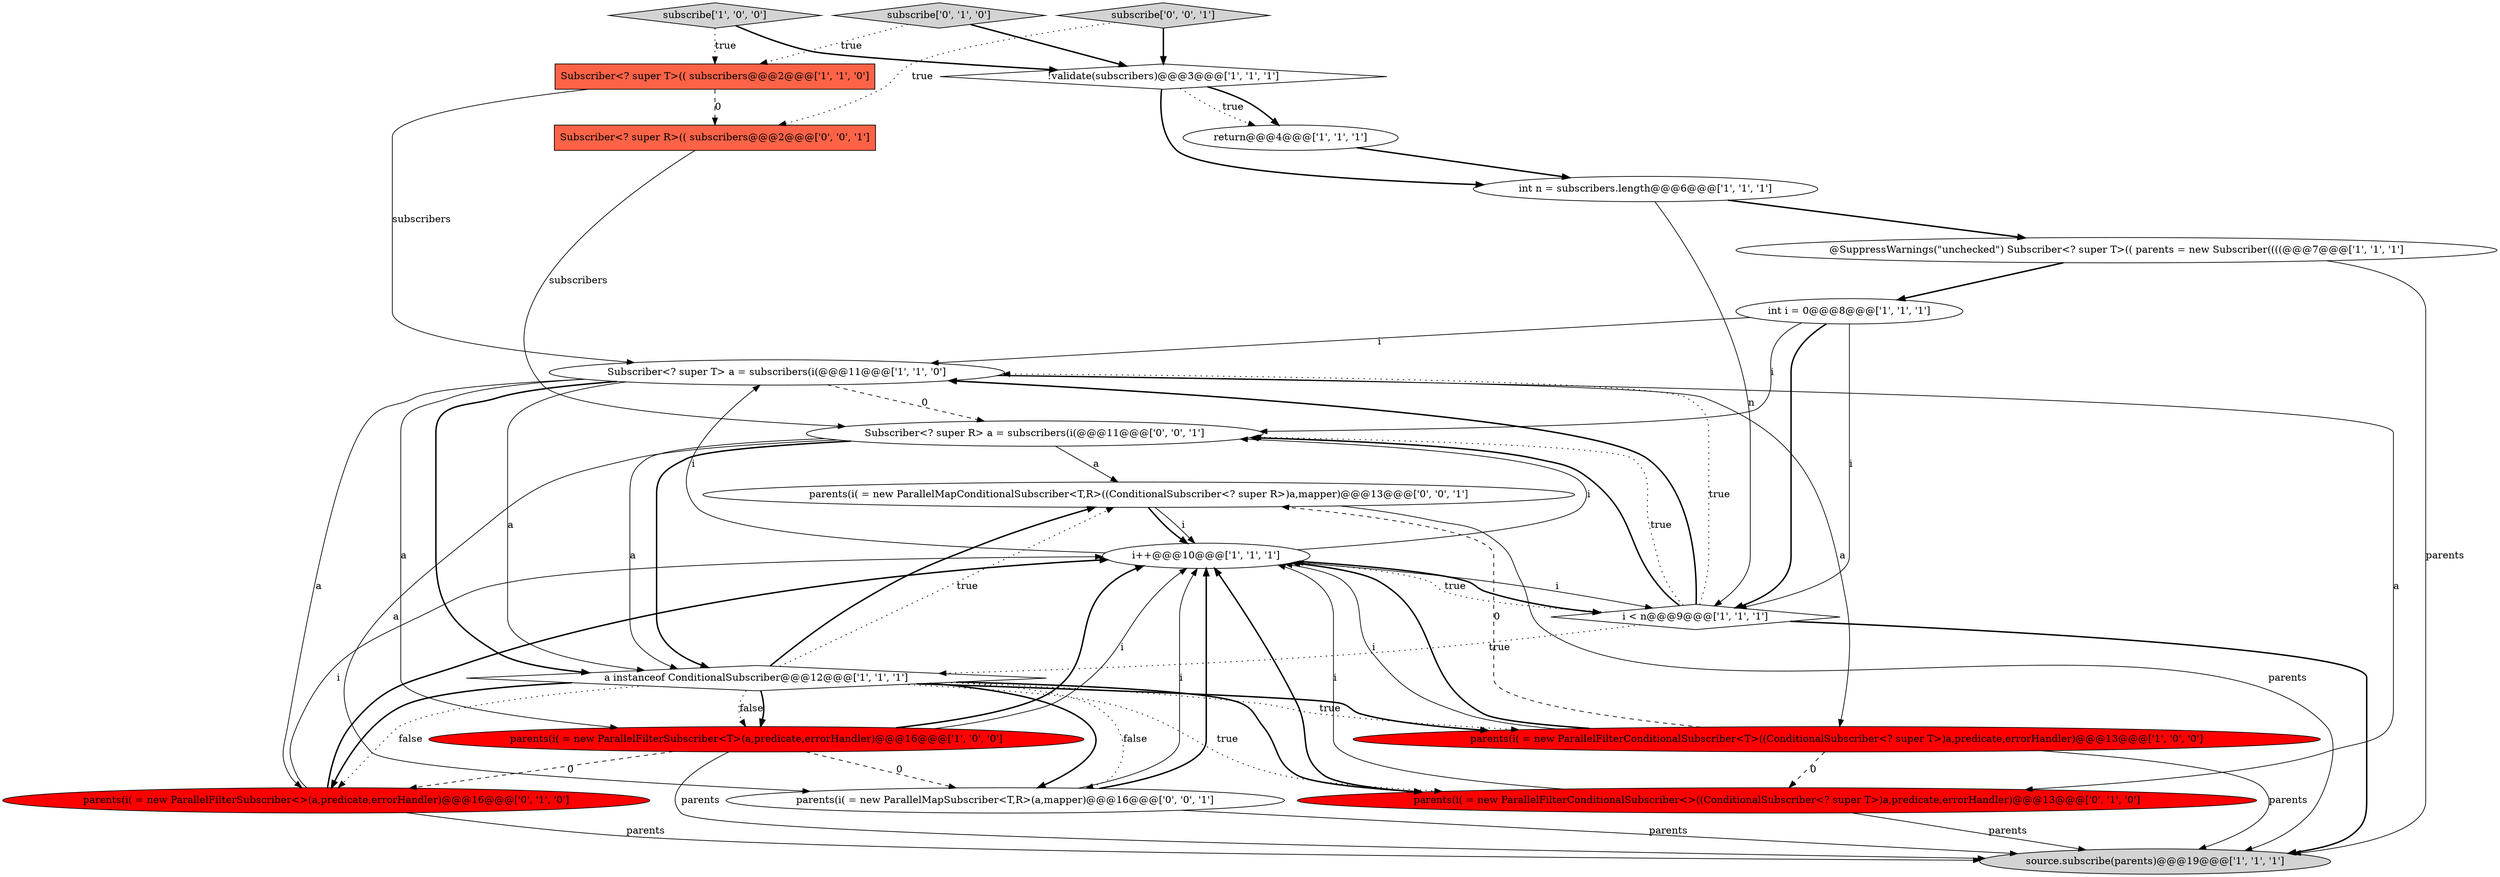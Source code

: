 digraph {
9 [style = filled, label = "Subscriber<? super T> a = subscribers(i(@@@11@@@['1', '1', '0']", fillcolor = white, shape = ellipse image = "AAA0AAABBB1BBB"];
15 [style = filled, label = "subscribe['0', '1', '0']", fillcolor = lightgray, shape = diamond image = "AAA0AAABBB2BBB"];
11 [style = filled, label = "i < n@@@9@@@['1', '1', '1']", fillcolor = white, shape = diamond image = "AAA0AAABBB1BBB"];
8 [style = filled, label = "i++@@@10@@@['1', '1', '1']", fillcolor = white, shape = ellipse image = "AAA0AAABBB1BBB"];
7 [style = filled, label = "@SuppressWarnings(\"unchecked\") Subscriber<? super T>(( parents = new Subscriber((((@@@7@@@['1', '1', '1']", fillcolor = white, shape = ellipse image = "AAA0AAABBB1BBB"];
20 [style = filled, label = "parents(i( = new ParallelMapConditionalSubscriber<T,R>((ConditionalSubscriber<? super R>)a,mapper)@@@13@@@['0', '0', '1']", fillcolor = white, shape = ellipse image = "AAA0AAABBB3BBB"];
17 [style = filled, label = "Subscriber<? super R> a = subscribers(i(@@@11@@@['0', '0', '1']", fillcolor = white, shape = ellipse image = "AAA0AAABBB3BBB"];
5 [style = filled, label = "parents(i( = new ParallelFilterConditionalSubscriber<T>((ConditionalSubscriber<? super T>)a,predicate,errorHandler)@@@13@@@['1', '0', '0']", fillcolor = red, shape = ellipse image = "AAA1AAABBB1BBB"];
10 [style = filled, label = "subscribe['1', '0', '0']", fillcolor = lightgray, shape = diamond image = "AAA0AAABBB1BBB"];
19 [style = filled, label = "subscribe['0', '0', '1']", fillcolor = lightgray, shape = diamond image = "AAA0AAABBB3BBB"];
14 [style = filled, label = "parents(i( = new ParallelFilterSubscriber<>(a,predicate,errorHandler)@@@16@@@['0', '1', '0']", fillcolor = red, shape = ellipse image = "AAA1AAABBB2BBB"];
13 [style = filled, label = "return@@@4@@@['1', '1', '1']", fillcolor = white, shape = ellipse image = "AAA0AAABBB1BBB"];
1 [style = filled, label = "!validate(subscribers)@@@3@@@['1', '1', '1']", fillcolor = white, shape = diamond image = "AAA0AAABBB1BBB"];
16 [style = filled, label = "parents(i( = new ParallelFilterConditionalSubscriber<>((ConditionalSubscriber<? super T>)a,predicate,errorHandler)@@@13@@@['0', '1', '0']", fillcolor = red, shape = ellipse image = "AAA1AAABBB2BBB"];
3 [style = filled, label = "int i = 0@@@8@@@['1', '1', '1']", fillcolor = white, shape = ellipse image = "AAA0AAABBB1BBB"];
0 [style = filled, label = "a instanceof ConditionalSubscriber@@@12@@@['1', '1', '1']", fillcolor = white, shape = diamond image = "AAA0AAABBB1BBB"];
6 [style = filled, label = "source.subscribe(parents)@@@19@@@['1', '1', '1']", fillcolor = lightgray, shape = ellipse image = "AAA0AAABBB1BBB"];
4 [style = filled, label = "parents(i( = new ParallelFilterSubscriber<T>(a,predicate,errorHandler)@@@16@@@['1', '0', '0']", fillcolor = red, shape = ellipse image = "AAA1AAABBB1BBB"];
21 [style = filled, label = "Subscriber<? super R>(( subscribers@@@2@@@['0', '0', '1']", fillcolor = tomato, shape = box image = "AAA0AAABBB3BBB"];
12 [style = filled, label = "Subscriber<? super T>(( subscribers@@@2@@@['1', '1', '0']", fillcolor = tomato, shape = box image = "AAA0AAABBB1BBB"];
2 [style = filled, label = "int n = subscribers.length@@@6@@@['1', '1', '1']", fillcolor = white, shape = ellipse image = "AAA0AAABBB1BBB"];
18 [style = filled, label = "parents(i( = new ParallelMapSubscriber<T,R>(a,mapper)@@@16@@@['0', '0', '1']", fillcolor = white, shape = ellipse image = "AAA0AAABBB3BBB"];
4->18 [style = dashed, label="0"];
17->20 [style = solid, label="a"];
8->11 [style = solid, label="i"];
5->8 [style = bold, label=""];
4->8 [style = bold, label=""];
20->8 [style = solid, label="i"];
10->12 [style = dotted, label="true"];
16->6 [style = solid, label="parents"];
0->16 [style = bold, label=""];
0->5 [style = dotted, label="true"];
9->0 [style = bold, label=""];
16->8 [style = bold, label=""];
11->6 [style = bold, label=""];
4->6 [style = solid, label="parents"];
12->9 [style = solid, label="subscribers"];
11->17 [style = dotted, label="true"];
0->4 [style = dotted, label="false"];
0->20 [style = dotted, label="true"];
0->18 [style = dotted, label="false"];
3->11 [style = bold, label=""];
11->9 [style = dotted, label="true"];
19->21 [style = dotted, label="true"];
0->18 [style = bold, label=""];
8->9 [style = solid, label="i"];
11->9 [style = bold, label=""];
14->8 [style = solid, label="i"];
17->18 [style = solid, label="a"];
1->13 [style = bold, label=""];
17->0 [style = solid, label="a"];
7->3 [style = bold, label=""];
4->8 [style = solid, label="i"];
12->21 [style = dashed, label="0"];
5->20 [style = dashed, label="0"];
5->16 [style = dashed, label="0"];
1->13 [style = dotted, label="true"];
3->17 [style = solid, label="i"];
0->20 [style = bold, label=""];
3->9 [style = solid, label="i"];
0->14 [style = bold, label=""];
9->0 [style = solid, label="a"];
17->0 [style = bold, label=""];
20->8 [style = bold, label=""];
19->1 [style = bold, label=""];
0->4 [style = bold, label=""];
11->0 [style = dotted, label="true"];
11->17 [style = bold, label=""];
9->17 [style = dashed, label="0"];
4->14 [style = dashed, label="0"];
0->14 [style = dotted, label="false"];
14->6 [style = solid, label="parents"];
9->16 [style = solid, label="a"];
5->6 [style = solid, label="parents"];
20->6 [style = solid, label="parents"];
15->12 [style = dotted, label="true"];
18->8 [style = solid, label="i"];
7->6 [style = solid, label="parents"];
11->8 [style = dotted, label="true"];
2->11 [style = solid, label="n"];
3->11 [style = solid, label="i"];
9->4 [style = solid, label="a"];
9->14 [style = solid, label="a"];
21->17 [style = solid, label="subscribers"];
0->16 [style = dotted, label="true"];
1->2 [style = bold, label=""];
9->5 [style = solid, label="a"];
2->7 [style = bold, label=""];
14->8 [style = bold, label=""];
10->1 [style = bold, label=""];
18->8 [style = bold, label=""];
8->11 [style = bold, label=""];
16->8 [style = solid, label="i"];
8->17 [style = solid, label="i"];
18->6 [style = solid, label="parents"];
0->5 [style = bold, label=""];
13->2 [style = bold, label=""];
15->1 [style = bold, label=""];
5->8 [style = solid, label="i"];
}
